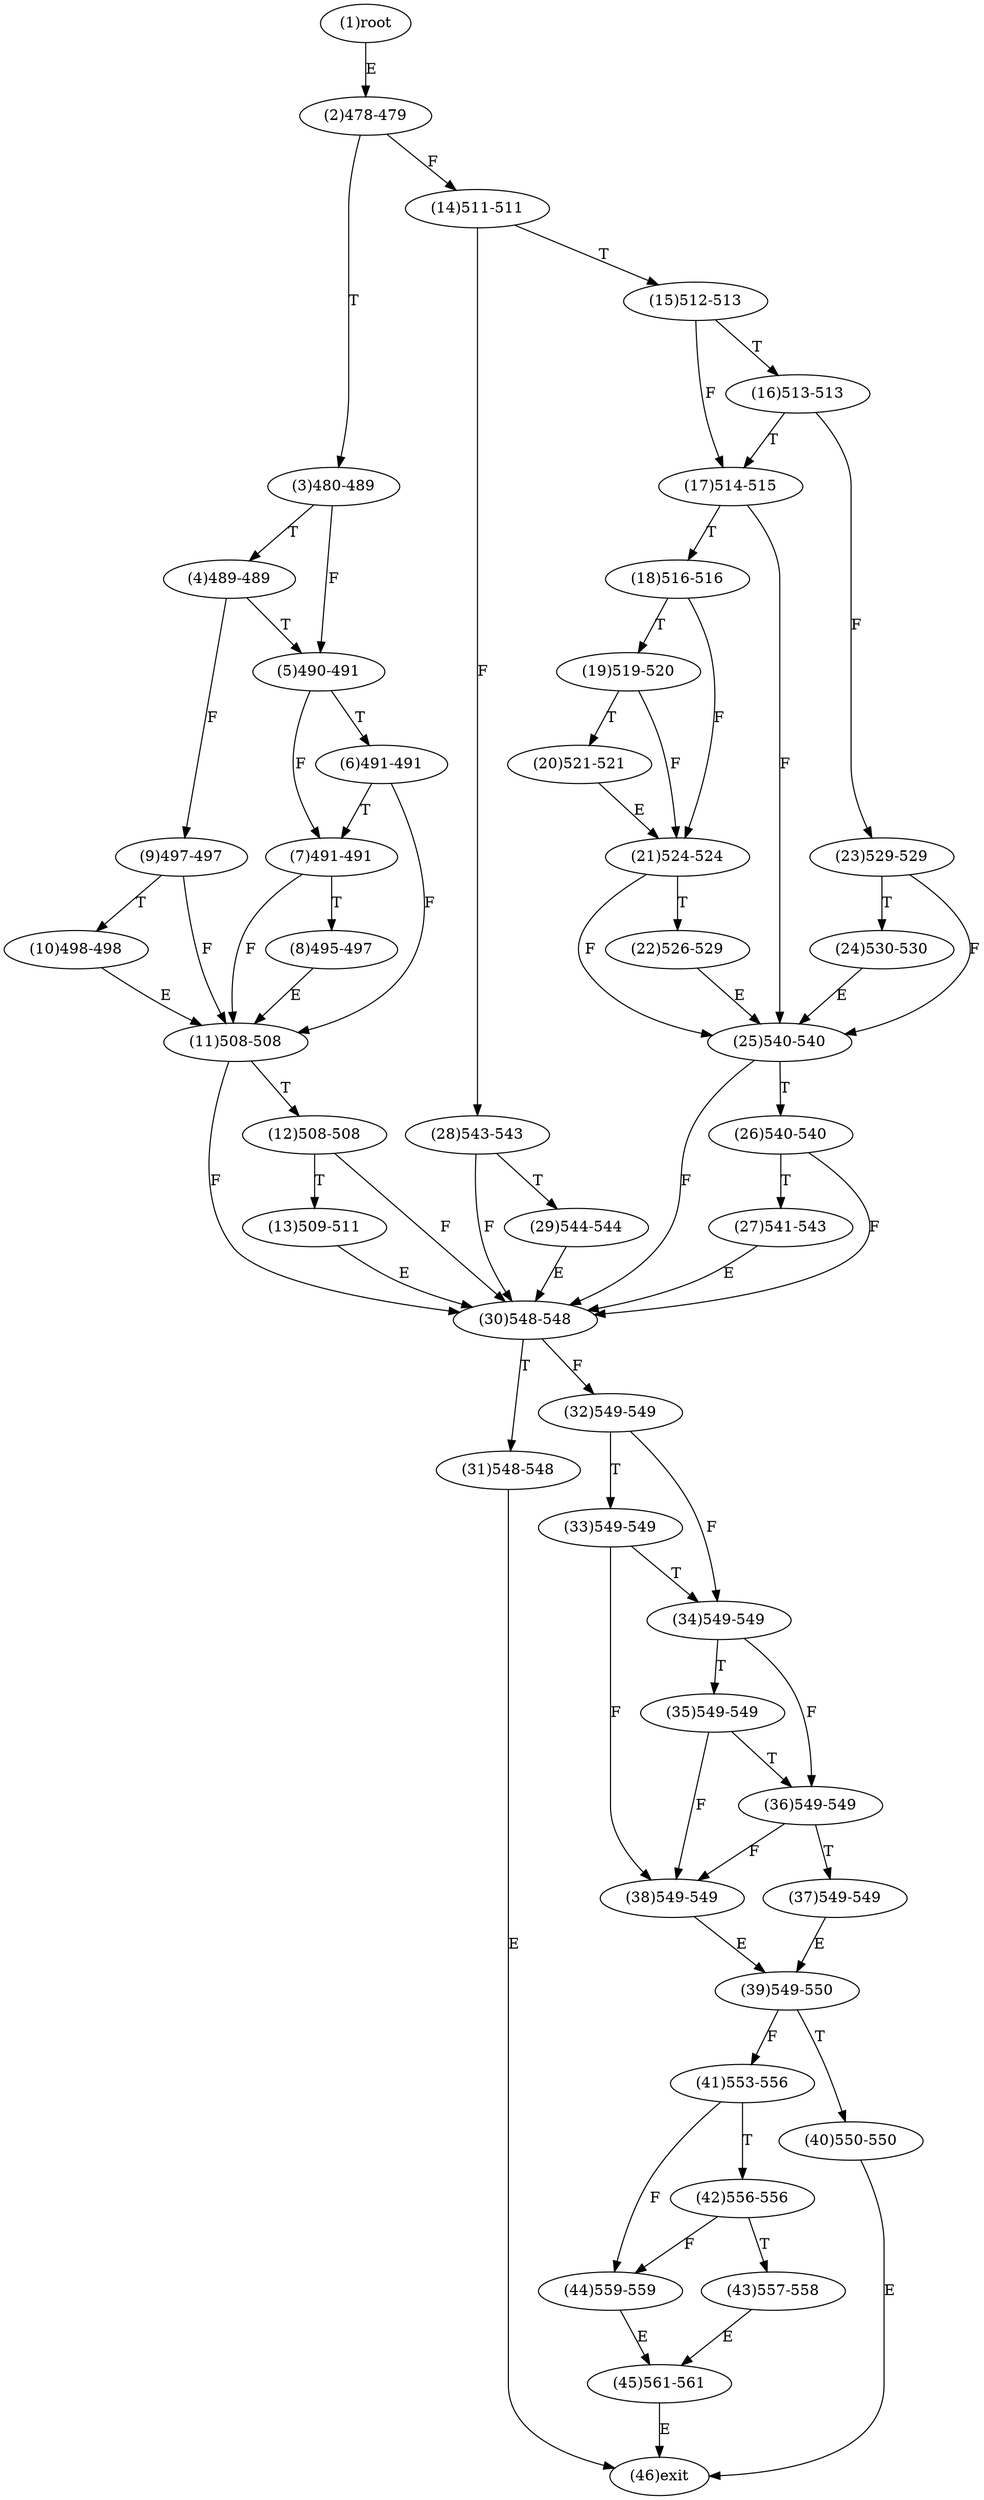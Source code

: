 digraph "" { 
1[ label="(1)root"];
2[ label="(2)478-479"];
3[ label="(3)480-489"];
4[ label="(4)489-489"];
5[ label="(5)490-491"];
6[ label="(6)491-491"];
7[ label="(7)491-491"];
8[ label="(8)495-497"];
9[ label="(9)497-497"];
10[ label="(10)498-498"];
11[ label="(11)508-508"];
12[ label="(12)508-508"];
13[ label="(13)509-511"];
14[ label="(14)511-511"];
15[ label="(15)512-513"];
17[ label="(17)514-515"];
16[ label="(16)513-513"];
19[ label="(19)519-520"];
18[ label="(18)516-516"];
21[ label="(21)524-524"];
20[ label="(20)521-521"];
23[ label="(23)529-529"];
22[ label="(22)526-529"];
25[ label="(25)540-540"];
24[ label="(24)530-530"];
27[ label="(27)541-543"];
26[ label="(26)540-540"];
29[ label="(29)544-544"];
28[ label="(28)543-543"];
31[ label="(31)548-548"];
30[ label="(30)548-548"];
34[ label="(34)549-549"];
35[ label="(35)549-549"];
32[ label="(32)549-549"];
33[ label="(33)549-549"];
38[ label="(38)549-549"];
39[ label="(39)549-550"];
36[ label="(36)549-549"];
37[ label="(37)549-549"];
42[ label="(42)556-556"];
43[ label="(43)557-558"];
40[ label="(40)550-550"];
41[ label="(41)553-556"];
46[ label="(46)exit"];
44[ label="(44)559-559"];
45[ label="(45)561-561"];
1->2[ label="E"];
2->14[ label="F"];
2->3[ label="T"];
3->5[ label="F"];
3->4[ label="T"];
4->9[ label="F"];
4->5[ label="T"];
5->7[ label="F"];
5->6[ label="T"];
6->11[ label="F"];
6->7[ label="T"];
7->11[ label="F"];
7->8[ label="T"];
8->11[ label="E"];
9->11[ label="F"];
9->10[ label="T"];
10->11[ label="E"];
11->30[ label="F"];
11->12[ label="T"];
12->30[ label="F"];
12->13[ label="T"];
13->30[ label="E"];
14->28[ label="F"];
14->15[ label="T"];
15->17[ label="F"];
15->16[ label="T"];
16->23[ label="F"];
16->17[ label="T"];
17->25[ label="F"];
17->18[ label="T"];
18->21[ label="F"];
18->19[ label="T"];
19->21[ label="F"];
19->20[ label="T"];
20->21[ label="E"];
21->25[ label="F"];
21->22[ label="T"];
22->25[ label="E"];
23->25[ label="F"];
23->24[ label="T"];
24->25[ label="E"];
25->30[ label="F"];
25->26[ label="T"];
26->30[ label="F"];
26->27[ label="T"];
27->30[ label="E"];
28->30[ label="F"];
28->29[ label="T"];
29->30[ label="E"];
30->32[ label="F"];
30->31[ label="T"];
31->46[ label="E"];
32->34[ label="F"];
32->33[ label="T"];
33->38[ label="F"];
33->34[ label="T"];
34->36[ label="F"];
34->35[ label="T"];
35->38[ label="F"];
35->36[ label="T"];
36->38[ label="F"];
36->37[ label="T"];
37->39[ label="E"];
38->39[ label="E"];
39->41[ label="F"];
39->40[ label="T"];
40->46[ label="E"];
41->44[ label="F"];
41->42[ label="T"];
42->44[ label="F"];
42->43[ label="T"];
43->45[ label="E"];
44->45[ label="E"];
45->46[ label="E"];
}